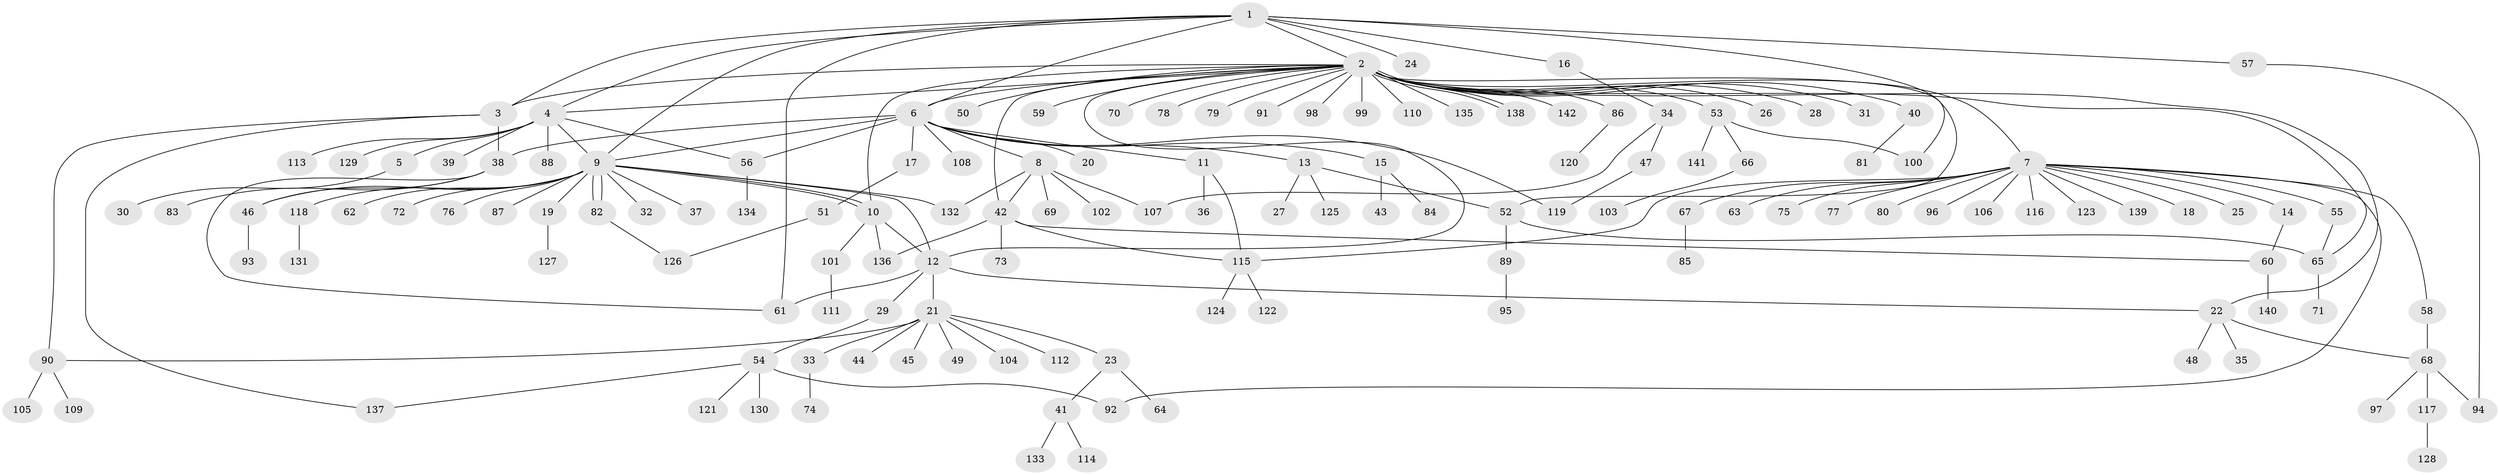 // Generated by graph-tools (version 1.1) at 2025/25/03/09/25 03:25:59]
// undirected, 142 vertices, 176 edges
graph export_dot {
graph [start="1"]
  node [color=gray90,style=filled];
  1;
  2;
  3;
  4;
  5;
  6;
  7;
  8;
  9;
  10;
  11;
  12;
  13;
  14;
  15;
  16;
  17;
  18;
  19;
  20;
  21;
  22;
  23;
  24;
  25;
  26;
  27;
  28;
  29;
  30;
  31;
  32;
  33;
  34;
  35;
  36;
  37;
  38;
  39;
  40;
  41;
  42;
  43;
  44;
  45;
  46;
  47;
  48;
  49;
  50;
  51;
  52;
  53;
  54;
  55;
  56;
  57;
  58;
  59;
  60;
  61;
  62;
  63;
  64;
  65;
  66;
  67;
  68;
  69;
  70;
  71;
  72;
  73;
  74;
  75;
  76;
  77;
  78;
  79;
  80;
  81;
  82;
  83;
  84;
  85;
  86;
  87;
  88;
  89;
  90;
  91;
  92;
  93;
  94;
  95;
  96;
  97;
  98;
  99;
  100;
  101;
  102;
  103;
  104;
  105;
  106;
  107;
  108;
  109;
  110;
  111;
  112;
  113;
  114;
  115;
  116;
  117;
  118;
  119;
  120;
  121;
  122;
  123;
  124;
  125;
  126;
  127;
  128;
  129;
  130;
  131;
  132;
  133;
  134;
  135;
  136;
  137;
  138;
  139;
  140;
  141;
  142;
  1 -- 2;
  1 -- 3;
  1 -- 4;
  1 -- 6;
  1 -- 9;
  1 -- 16;
  1 -- 24;
  1 -- 57;
  1 -- 61;
  1 -- 100;
  2 -- 3;
  2 -- 4;
  2 -- 6;
  2 -- 7;
  2 -- 10;
  2 -- 12;
  2 -- 22;
  2 -- 26;
  2 -- 28;
  2 -- 31;
  2 -- 40;
  2 -- 42;
  2 -- 50;
  2 -- 52;
  2 -- 53;
  2 -- 59;
  2 -- 65;
  2 -- 70;
  2 -- 78;
  2 -- 79;
  2 -- 86;
  2 -- 91;
  2 -- 98;
  2 -- 99;
  2 -- 110;
  2 -- 135;
  2 -- 138;
  2 -- 138;
  2 -- 142;
  3 -- 38;
  3 -- 90;
  3 -- 137;
  4 -- 5;
  4 -- 9;
  4 -- 39;
  4 -- 56;
  4 -- 88;
  4 -- 113;
  4 -- 129;
  5 -- 30;
  6 -- 8;
  6 -- 9;
  6 -- 11;
  6 -- 13;
  6 -- 15;
  6 -- 17;
  6 -- 20;
  6 -- 38;
  6 -- 56;
  6 -- 108;
  6 -- 119;
  7 -- 14;
  7 -- 18;
  7 -- 25;
  7 -- 55;
  7 -- 58;
  7 -- 63;
  7 -- 67;
  7 -- 75;
  7 -- 77;
  7 -- 80;
  7 -- 92;
  7 -- 96;
  7 -- 106;
  7 -- 115;
  7 -- 116;
  7 -- 123;
  7 -- 139;
  8 -- 42;
  8 -- 69;
  8 -- 102;
  8 -- 107;
  8 -- 132;
  9 -- 10;
  9 -- 10;
  9 -- 12;
  9 -- 19;
  9 -- 32;
  9 -- 37;
  9 -- 46;
  9 -- 62;
  9 -- 72;
  9 -- 76;
  9 -- 82;
  9 -- 82;
  9 -- 87;
  9 -- 118;
  9 -- 132;
  10 -- 12;
  10 -- 101;
  10 -- 136;
  11 -- 36;
  11 -- 115;
  12 -- 21;
  12 -- 22;
  12 -- 29;
  12 -- 61;
  13 -- 27;
  13 -- 52;
  13 -- 125;
  14 -- 60;
  15 -- 43;
  15 -- 84;
  16 -- 34;
  17 -- 51;
  19 -- 127;
  21 -- 23;
  21 -- 33;
  21 -- 44;
  21 -- 45;
  21 -- 49;
  21 -- 90;
  21 -- 104;
  21 -- 112;
  22 -- 35;
  22 -- 48;
  22 -- 68;
  23 -- 41;
  23 -- 64;
  29 -- 54;
  33 -- 74;
  34 -- 47;
  34 -- 107;
  38 -- 46;
  38 -- 61;
  38 -- 83;
  40 -- 81;
  41 -- 114;
  41 -- 133;
  42 -- 60;
  42 -- 73;
  42 -- 115;
  42 -- 136;
  46 -- 93;
  47 -- 119;
  51 -- 126;
  52 -- 65;
  52 -- 89;
  53 -- 66;
  53 -- 100;
  53 -- 141;
  54 -- 92;
  54 -- 121;
  54 -- 130;
  54 -- 137;
  55 -- 65;
  56 -- 134;
  57 -- 94;
  58 -- 68;
  60 -- 140;
  65 -- 71;
  66 -- 103;
  67 -- 85;
  68 -- 94;
  68 -- 97;
  68 -- 117;
  82 -- 126;
  86 -- 120;
  89 -- 95;
  90 -- 105;
  90 -- 109;
  101 -- 111;
  115 -- 122;
  115 -- 124;
  117 -- 128;
  118 -- 131;
}
